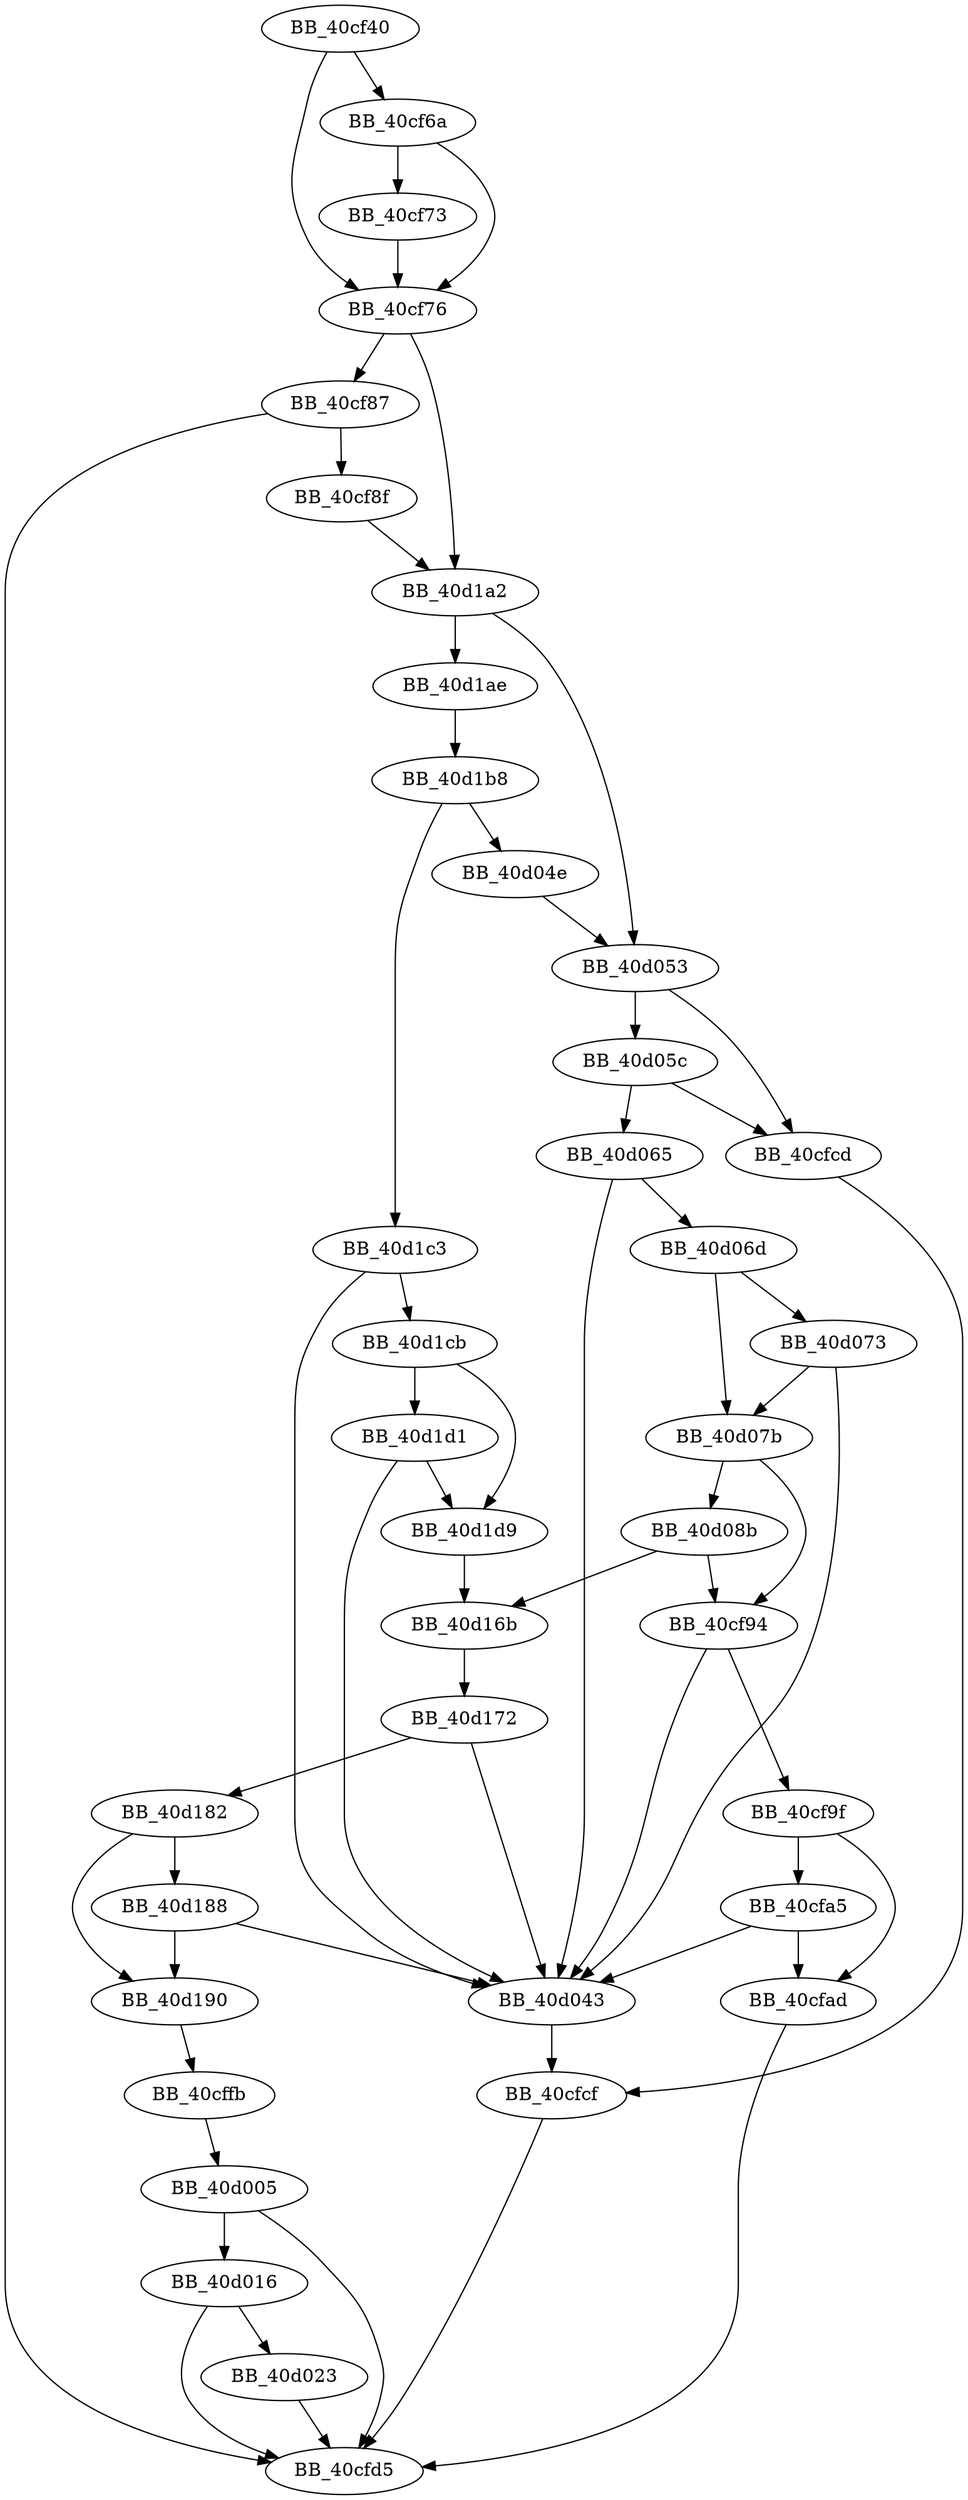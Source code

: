 DiGraph sub_40CF40{
BB_40cf40->BB_40cf6a
BB_40cf40->BB_40cf76
BB_40cf6a->BB_40cf73
BB_40cf6a->BB_40cf76
BB_40cf73->BB_40cf76
BB_40cf76->BB_40cf87
BB_40cf76->BB_40d1a2
BB_40cf87->BB_40cf8f
BB_40cf87->BB_40cfd5
BB_40cf8f->BB_40d1a2
BB_40cf94->BB_40cf9f
BB_40cf94->BB_40d043
BB_40cf9f->BB_40cfa5
BB_40cf9f->BB_40cfad
BB_40cfa5->BB_40cfad
BB_40cfa5->BB_40d043
BB_40cfad->BB_40cfd5
BB_40cfcd->BB_40cfcf
BB_40cfcf->BB_40cfd5
BB_40cffb->BB_40d005
BB_40d005->BB_40cfd5
BB_40d005->BB_40d016
BB_40d016->BB_40cfd5
BB_40d016->BB_40d023
BB_40d023->BB_40cfd5
BB_40d043->BB_40cfcf
BB_40d04e->BB_40d053
BB_40d053->BB_40cfcd
BB_40d053->BB_40d05c
BB_40d05c->BB_40cfcd
BB_40d05c->BB_40d065
BB_40d065->BB_40d043
BB_40d065->BB_40d06d
BB_40d06d->BB_40d073
BB_40d06d->BB_40d07b
BB_40d073->BB_40d043
BB_40d073->BB_40d07b
BB_40d07b->BB_40cf94
BB_40d07b->BB_40d08b
BB_40d08b->BB_40cf94
BB_40d08b->BB_40d16b
BB_40d16b->BB_40d172
BB_40d172->BB_40d043
BB_40d172->BB_40d182
BB_40d182->BB_40d188
BB_40d182->BB_40d190
BB_40d188->BB_40d043
BB_40d188->BB_40d190
BB_40d190->BB_40cffb
BB_40d1a2->BB_40d053
BB_40d1a2->BB_40d1ae
BB_40d1ae->BB_40d1b8
BB_40d1b8->BB_40d04e
BB_40d1b8->BB_40d1c3
BB_40d1c3->BB_40d043
BB_40d1c3->BB_40d1cb
BB_40d1cb->BB_40d1d1
BB_40d1cb->BB_40d1d9
BB_40d1d1->BB_40d043
BB_40d1d1->BB_40d1d9
BB_40d1d9->BB_40d16b
}
